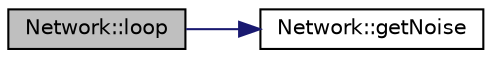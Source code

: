 digraph "Network::loop"
{
  edge [fontname="Helvetica",fontsize="10",labelfontname="Helvetica",labelfontsize="10"];
  node [fontname="Helvetica",fontsize="10",shape=record];
  rankdir="LR";
  Node18 [label="Network::loop",height=0.2,width=0.4,color="black", fillcolor="grey75", style="filled", fontcolor="black"];
  Node18 -> Node19 [color="midnightblue",fontsize="10",style="solid",fontname="Helvetica"];
  Node19 [label="Network::getNoise",height=0.2,width=0.4,color="black", fillcolor="white", style="filled",URL="$class_network.html#a8530afa201977ab3685c5d689c95cf43",tooltip="random background noise generator "];
}
